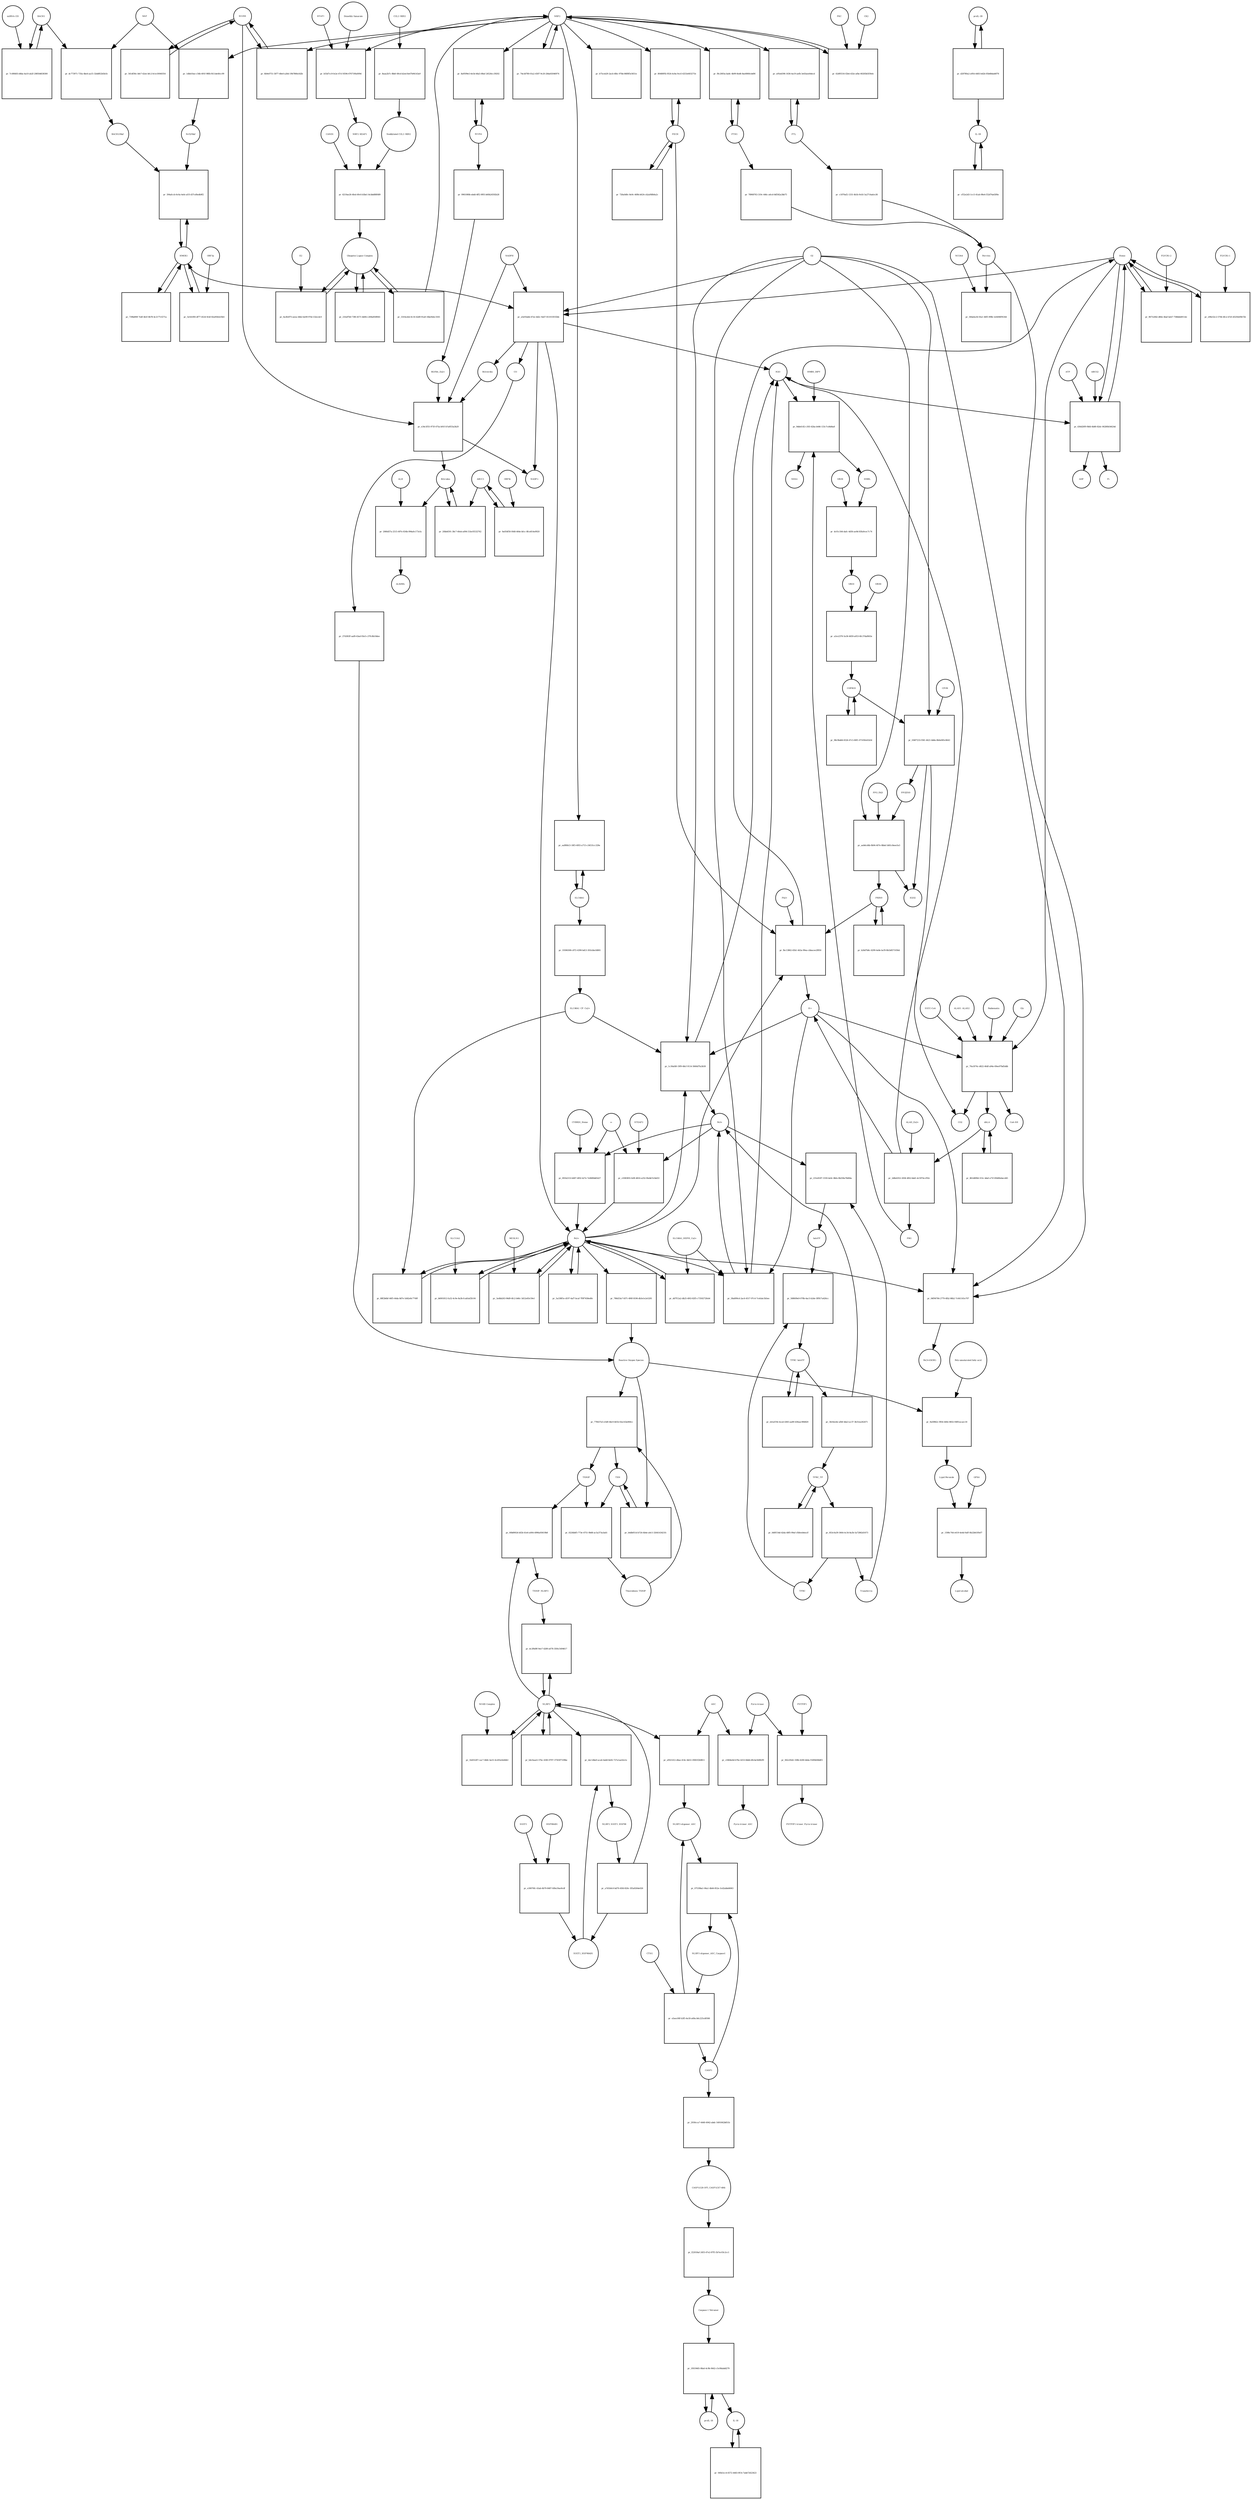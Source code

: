 strict digraph  {
Heme [annotation="urn_miriam_obo.chebi_CHEBI%3A30413", bipartite=0, cls="simple chemical", fontsize=4, label=Heme, shape=circle];
"pr_a5e93abb-47ee-4d2c-9a67-811015f1f2bb" [annotation="", bipartite=1, cls=process, fontsize=4, label="pr_a5e93abb-47ee-4d2c-9a67-811015f1f2bb", shape=square];
Biliverdin [annotation="urn_miriam_obo.chebi_CHEBI%3A17033", bipartite=0, cls="simple chemical", fontsize=4, label=Biliverdin, shape=circle];
HMOX1 [annotation="", bipartite=0, cls=macromolecule, fontsize=4, label=HMOX1, shape=circle];
O2 [annotation="urn_miriam_obo.chebi_CHEBI%3A15379", bipartite=0, cls="simple chemical", fontsize=4, label=O2, shape=circle];
NADPH [annotation="urn_miriam_obo.chebi_CHEBI%3A16474", bipartite=0, cls="simple chemical", fontsize=4, label=NADPH, shape=circle];
H2O [annotation="urn_miriam_obo.chebi_CHEBI%3A15377", bipartite=0, cls="simple chemical", fontsize=4, label=H2O, shape=circle];
"Fe2+" [annotation="urn_miriam_obo.chebi_CHEBI%3A29033", bipartite=0, cls="simple chemical", fontsize=4, label="Fe2+", shape=circle];
"NADP+" [annotation="urn_miriam_obo.chebi_CHEBI%3A18009", bipartite=0, cls="simple chemical", fontsize=4, label="NADP+", shape=circle];
CO [annotation="urn_miriam_obo.chebi_CHEBI%3A17245", bipartite=0, cls="simple chemical", fontsize=4, label=CO, shape=circle];
"pr_9671e842-d66e-4baf-beb7-758bbb4911dc" [annotation="", bipartite=1, cls=process, fontsize=4, label="pr_9671e842-d66e-4baf-beb7-758bbb4911dc", shape=square];
"FLVCR1-2" [annotation=urn_miriam_uniprot_Q9Y5Y0, bipartite=0, cls=macromolecule, fontsize=4, label="FLVCR1-2", shape=circle];
"pr_e34c5f55-973f-475a-b91f-b7a0f33a3b29" [annotation="", bipartite=1, cls=process, fontsize=4, label="pr_e34c5f55-973f-475a-b91f-b7a0f33a3b29", shape=square];
Bilirubin [annotation="urn_miriam_obo.chebi_CHEBI%3A16990", bipartite=0, cls="simple chemical", fontsize=4, label=Bilirubin, shape=circle];
BLVRB [annotation=urn_miriam_uniprot_P30043, bipartite=0, cls=macromolecule, fontsize=4, label=BLVRB, shape=circle];
"BLVRA_Zn2+" [annotation="urn_miriam_obo.chebi_CHEBI%3A29805|urn_miriam_uniprot_P53004", bipartite=0, cls=complex, fontsize=4, label="BLVRA_Zn2+", shape=circle];
"pr_20bb4591-38c7-40eb-a094-51bc05532762" [annotation="", bipartite=1, cls=process, fontsize=4, label="pr_20bb4591-38c7-40eb-a094-51bc05532762", shape=square];
ABCC1 [annotation="", bipartite=0, cls=macromolecule, fontsize=4, label=ABCC1, shape=circle];
"pr_2066d57a-2515-497e-834b-994a0c173cfa" [annotation="", bipartite=1, cls=process, fontsize=4, label="pr_2066d57a-2515-497e-834b-994a0c173cfa", shape=square];
ALB [annotation=urn_miriam_uniprot_P02768, bipartite=0, cls=macromolecule, fontsize=4, label=ALB, shape=circle];
"ALB/BIL" [annotation="urn_miriam_uniprot_P02768|urn_miriam_obo.chebi_CHEBI%3A16990", bipartite=0, cls=complex, fontsize=4, label="ALB/BIL", shape=circle];
NRF2 [annotation="", bipartite=0, cls=macromolecule, fontsize=4, label=NRF2, shape=circle];
"pr_1dbb10ae-c54b-491f-98fb-f411de40cc99" [annotation="", bipartite=1, cls=process, fontsize=4, label="pr_1dbb10ae-c54b-491f-98fb-f411de40cc99", shape=square];
MAF [annotation=urn_miriam_uniprot_O75444, bipartite=0, cls=macromolecule, fontsize=4, label=MAF, shape=circle];
"Nrf2/Maf" [annotation="", bipartite=0, cls=complex, fontsize=4, label="Nrf2/Maf", shape=circle];
"pr_dc773971-735a-4be4-aa15-32dd852b5b1b" [annotation="", bipartite=1, cls=process, fontsize=4, label="pr_dc773971-735a-4be4-aa15-32dd852b5b1b", shape=square];
BACH1 [annotation=urn_miriam_uniprot_O14867, bipartite=0, cls=macromolecule, fontsize=4, label=BACH1, shape=circle];
"BACH1/Maf" [annotation="", bipartite=0, cls=complex, fontsize=4, label="BACH1/Maf", shape=circle];
"pr_7c49fd03-d4ba-4a10-ab2f-20850d638300" [annotation="", bipartite=1, cls=process, fontsize=4, label="pr_7c49fd03-d4ba-4a10-ab2f-20850d638300", shape=square];
"miRNA-155" [annotation=urn_miriam_ncbigene_406947, bipartite=0, cls="nucleic acid feature", fontsize=4, label="miRNA-155", shape=circle];
"pr_394afccb-6c6a-4efe-af1f-d37cd9a4b9f2" [annotation="", bipartite=1, cls=process, fontsize=4, label="pr_394afccb-6c6a-4efe-af1f-d37cd9a4b9f2", shape=square];
PRIN9 [annotation="urn_miriam_obo.chebi_CHEBI%3A15430", bipartite=0, cls="simple chemical", fontsize=4, label=PRIN9, shape=circle];
"pr_fbc13862-45b1-443a-99ea-cbbacee2f850" [annotation="", bipartite=1, cls=process, fontsize=4, label="pr_fbc13862-45b1-443a-99ea-cbbacee2f850", shape=square];
FECH [annotation=urn_miriam_uniprot_P22830, bipartite=0, cls=macromolecule, fontsize=4, label=FECH, shape=circle];
"Pb2+" [annotation="urn_miriam_obo.chebi_CHEBI%3A27889", bipartite=0, cls="simple chemical", fontsize=4, label="Pb2+", shape=circle];
"H+" [annotation="urn_miriam_obo.chebi_CHEBI%3A15378", bipartite=0, cls="simple chemical", fontsize=4, label="H+", shape=circle];
"SUCC-CoA" [annotation="urn_miriam_obo.chebi_CHEBI%3A57292", bipartite=0, cls="simple chemical", fontsize=4, label="SUCC-CoA", shape=circle];
"pr_70a1874c-d622-46df-a94e-69ee97bd5ddb" [annotation="", bipartite=1, cls=process, fontsize=4, label="pr_70a1874c-d622-46df-a94e-69ee97bd5ddb", shape=square];
dALA [annotation="urn_miriam_obo.chebi_CHEBI%3A356416", bipartite=0, cls="simple chemical", fontsize=4, label=dALA, shape=circle];
ALAS1_ALAS2 [annotation="urn_miriam_uniprot_P13196|urn_miriam_uniprot_P22557", bipartite=0, cls=complex, fontsize=4, label=ALAS1_ALAS2, shape=circle];
Panhematin [annotation="urn_miriam_obo.chebi_CHEBI%3A50385", bipartite=0, cls="simple chemical", fontsize=4, label=Panhematin, shape=circle];
Gly [annotation="urn_miriam_obo.chebi_CHEBI%3A57305", bipartite=0, cls="simple chemical", fontsize=4, label=Gly, shape=circle];
"CoA-SH" [annotation="urn_miriam_obo.chebi_CHEBI%3A15346", bipartite=0, cls="simple chemical", fontsize=4, label="CoA-SH", shape=circle];
CO2 [annotation="urn_miriam_obo.chebi_CHEBI%3A16526", bipartite=0, cls="simple chemical", fontsize=4, label=CO2, shape=circle];
"pr_b55d7cc9-fe2e-47cf-8594-676719fa009d" [annotation="", bipartite=1, cls=process, fontsize=4, label="pr_b55d7cc9-fe2e-47cf-8594-676719fa009d", shape=square];
KEAP1 [annotation=urn_miriam_uniprot_Q14145, bipartite=0, cls=macromolecule, fontsize=4, label=KEAP1, shape=circle];
NRF2_KEAP1 [annotation="urn_miriam_uniprot_Q14145|urn_miriam_uniprot_Q16236", bipartite=0, cls=complex, fontsize=4, label=NRF2_KEAP1, shape=circle];
"Dimethly fumarate" [annotation="urn_miriam_obo.chebi_CHEBI%3A76004", bipartite=0, cls="simple chemical", fontsize=4, label="Dimethly fumarate", shape=circle];
"Ubiquitin Ligase Complex" [annotation="urn_miriam_uniprot_Q14145|urn_miriam_uniprot_Q15843|urn_miriam_uniprot_Q13618|urn_miriam_uniprot_P62877|urn_miriam_uniprot_Q16236|urn_miriam_uniprot_P0CG48|urn_miriam_pubmed_19940261|urn_miriam_interpro_IPR000608", bipartite=0, cls=complex, fontsize=4, label="Ubiquitin Ligase Complex", shape=circle];
"pr_21fa87b0-73f6-4571-bb94-c269a850f661" [annotation="", bipartite=1, cls=process, fontsize=4, label="pr_21fa87b0-73f6-4571-bb94-c269a850f661", shape=square];
"pr_2d8e6352-2836-4f62-bbd1-dc5974ccf92c" [annotation="", bipartite=1, cls=process, fontsize=4, label="pr_2d8e6352-2836-4f62-bbd1-dc5974ccf92c", shape=square];
PBG [annotation="urn_miriam_obo.chebi_CHEBI%3A58126", bipartite=0, cls="simple chemical", fontsize=4, label=PBG, shape=circle];
"ALAD_Zn2+" [annotation="urn_miriam_uniprot_P13716|urn_miriam_obo.chebi_CHEBI%3A29105", bipartite=0, cls=complex, fontsize=4, label="ALAD_Zn2+", shape=circle];
"pr_9ddefc82-c303-42ba-b446-133c7cd4d4a8" [annotation="", bipartite=1, cls=process, fontsize=4, label="pr_9ddefc82-c303-42ba-b446-133c7cd4d4a8", shape=square];
HMBL [annotation="urn_miriam_obo.chebi_CHEBI%3A57845", bipartite=0, cls="simple chemical", fontsize=4, label=HMBL, shape=circle];
HMBS_DIPY [annotation="urn_miriam_obo.chebi_CHEBI%3A36319|urn_miriam_uniprot_P08397", bipartite=0, cls=complex, fontsize=4, label=HMBS_DIPY, shape=circle];
"NH4+" [annotation="urn_miriam_obo.chebi_CHEBI%3A28938", bipartite=0, cls="simple chemical", fontsize=4, label="NH4+", shape=circle];
"pr_dc01c544-dafc-4d56-ae9d-83fa9cec7c74" [annotation="", bipartite=1, cls=process, fontsize=4, label="pr_dc01c544-dafc-4d56-ae9d-83fa9cec7c74", shape=square];
URO3 [annotation="urn_miriam_obo.chebi_CHEBI%3A15437", bipartite=0, cls="simple chemical", fontsize=4, label=URO3, shape=circle];
UROS [annotation=urn_miriam_uniprot_P10746, bipartite=0, cls=macromolecule, fontsize=4, label=UROS, shape=circle];
"pr_a3ce2376-5e36-4659-a053-6fc37daf663e" [annotation="", bipartite=1, cls=process, fontsize=4, label="pr_a3ce2376-5e36-4659-a053-6fc37daf663e", shape=square];
COPRO3 [annotation="urn_miriam_obo.chebi_CHEBI%3A15439", bipartite=0, cls="simple chemical", fontsize=4, label=COPRO3, shape=circle];
UROD [annotation=urn_miriam_uniprot_P06132, bipartite=0, cls=macromolecule, fontsize=4, label=UROD, shape=circle];
"pr_036f7233-f581-4621-bb8a-8b0e085c8643" [annotation="", bipartite=1, cls=process, fontsize=4, label="pr_036f7233-f581-4621-bb8a-8b0e085c8643", shape=square];
PPGEN9 [annotation="urn_miriam_obo.chebi_CHEBI%3A15435", bipartite=0, cls="simple chemical", fontsize=4, label=PPGEN9, shape=circle];
CPOX [annotation=urn_miriam_uniprot_P36551, bipartite=0, cls=macromolecule, fontsize=4, label=CPOX, shape=circle];
H2O2 [annotation="urn_miriam_obo.chebi_CHEBI%3A16240", bipartite=0, cls="simple chemical", fontsize=4, label=H2O2, shape=circle];
"pr_aeb6cd4b-0b94-407e-8bbd-5d61c8eee5e3" [annotation="", bipartite=1, cls=process, fontsize=4, label="pr_aeb6cd4b-0b94-407e-8bbd-5d61c8eee5e3", shape=square];
PPO_FAD [annotation="urn_miriam_obo.chebi_CHEBI%3A16238|urn_miriam_uniprot_P50336", bipartite=0, cls=complex, fontsize=4, label=PPO_FAD, shape=circle];
"pr_74e3d780-01a2-4587-9c20-28da92046974" [annotation="", bipartite=1, cls=process, fontsize=4, label="pr_74e3d780-01a2-4587-9c20-28da92046974", shape=square];
"pr_861d699d-315c-4daf-a71f-85b90ebecd45" [annotation="", bipartite=1, cls="uncertain process", fontsize=4, label="pr_861d699d-315c-4daf-a71f-85b90ebecd45", shape=square];
"pr_98c9bdd4-8326-47c5-80f1-07105fe61b54" [annotation="", bipartite=1, cls="uncertain process", fontsize=4, label="pr_98c9bdd4-8326-47c5-80f1-07105fe61b54", shape=square];
"pr_b26d7b8c-6299-4e8e-bcf9-8b1b8571056d" [annotation="", bipartite=1, cls="uncertain process", fontsize=4, label="pr_b26d7b8c-6299-4e8e-bcf9-8b1b8571056d", shape=square];
"Poly-unsaturated fatty acid" [annotation="urn_miriam_obo.chebi_CHEBI%3A26208", bipartite=0, cls="simple chemical", fontsize=4, label="Poly-unsaturated fatty acid", shape=circle];
"pr_9a5f862c-f854-440e-8832-f4f81acaec18" [annotation="", bipartite=1, cls=process, fontsize=4, label="pr_9a5f862c-f854-440e-8832-f4f81acaec18", shape=square];
"Lipid Peroxide" [annotation="urn_miriam_obo.chebi_CHEBI%3A61051", bipartite=0, cls="simple chemical", fontsize=4, label="Lipid Peroxide", shape=circle];
"Reactive Oxygen Species" [annotation="urn_miriam_obo.chebi_CHEBI%3A26523", bipartite=0, cls="simple chemical", fontsize=4, label="Reactive Oxygen Species", shape=circle];
"pr_04f94784-2779-4fb2-86b2-7c641161e707" [annotation="", bipartite=1, cls=process, fontsize=4, label="pr_04f94784-2779-4fb2-86b2-7c641161e707", shape=square];
"Fe(3+)O(OH)" [annotation="urn_miriam_obo.chebi_CHEBI%3A78619", bipartite=0, cls="simple chemical", fontsize=4, label="Fe(3+)O(OH)", shape=circle];
Ferritin [annotation=urn_miriam_uniprot_P02794, bipartite=0, cls=complex, fontsize=4, label=Ferritin, shape=circle];
"pr_88f2b6bf-46f5-44da-8d7e-5d42e8c7749f" [annotation="", bipartite=1, cls=process, fontsize=4, label="pr_88f2b6bf-46f5-44da-8d7e-5d42e8c7749f", shape=square];
"SLC40A1_CP_Cu2+" [annotation="urn_miriam_uniprot_P00450|urn_miriam_uniprot_Q9NP59|urn_miriam_obo.chebi_CHEBI%3A29036", bipartite=0, cls=complex, fontsize=4, label="SLC40A1_CP_Cu2+", shape=circle];
"pr_1c30afd0-19f9-48cf-9114-5666d7fa3b58" [annotation="", bipartite=1, cls=process, fontsize=4, label="pr_1c30afd0-19f9-48cf-9114-5666d7fa3b58", shape=square];
"Fe3+" [annotation="urn_miriam_obo.chebi_CHEBI%3A29034", bipartite=0, cls="simple chemical", fontsize=4, label="Fe3+", shape=circle];
SLC40A1 [annotation=urn_miriam_ncbigene_30061, bipartite=0, cls="nucleic acid feature", fontsize=4, label=SLC40A1, shape=circle];
"pr_eaf80b13-18f3-4955-a715-c34531cc329e" [annotation="", bipartite=1, cls=process, fontsize=4, label="pr_eaf80b13-18f3-4955-a715-c34531cc329e", shape=square];
FTH1 [annotation=urn_miriam_ncbigene_2495, bipartite=0, cls="nucleic acid feature", fontsize=4, label=FTH1, shape=circle];
"pr_f8c2693a-ba8c-4b99-8ed6-8ae8060cbd06" [annotation="", bipartite=1, cls=process, fontsize=4, label="pr_f8c2693a-ba8c-4b99-8ed6-8ae8060cbd06", shape=square];
FTL [annotation=urn_miriam_ncbigene_2512, bipartite=0, cls="nucleic acid feature", fontsize=4, label=FTL, shape=circle];
"pr_a95eb596-1636-4a19-aefb-3e63aee0decd" [annotation="", bipartite=1, cls=process, fontsize=4, label="pr_a95eb596-1636-4a19-aefb-3e63aee0decd", shape=square];
"pr_78968763-319c-446c-a6cd-0df362a3bb75" [annotation="", bipartite=1, cls=process, fontsize=4, label="pr_78968763-319c-446c-a6cd-0df362a3bb75", shape=square];
"pr_c1870af2-1331-4b1b-9cb5-5a2714adce36" [annotation="", bipartite=1, cls=process, fontsize=4, label="pr_c1870af2-1331-4b1b-9cb5-5a2714adce36", shape=square];
"pr_80480f92-f024-4c8a-9ce5-6253e603271b" [annotation="", bipartite=1, cls=process, fontsize=4, label="pr_80480f92-f024-4c8a-9ce5-6253e603271b", shape=square];
"pr_726a0d0c-8e9c-469b-b624-cb2af48b0a2c" [annotation="", bipartite=1, cls=process, fontsize=4, label="pr_726a0d0c-8e9c-469b-b624-cb2af48b0a2c", shape=square];
"pr_739bd90f-7edf-4b1f-8b78-4c2177cf271a" [annotation="", bipartite=1, cls=process, fontsize=4, label="pr_739bd90f-7edf-4b1f-8b78-4c2177cf271a", shape=square];
BLVRA [annotation=urn_miriam_ncbigene_644, bipartite=0, cls="nucleic acid feature", fontsize=4, label=BLVRA, shape=circle];
"pr_8a9599e5-6e5d-46a5-88af-24526cc39202" [annotation="", bipartite=1, cls=process, fontsize=4, label="pr_8a9599e5-6e5d-46a5-88af-24526cc39202", shape=square];
"pr_6b9e0751-5877-48e0-a26d-19b7866cfd2b" [annotation="", bipartite=1, cls=process, fontsize=4, label="pr_6b9e0751-5877-48e0-a26d-19b7866cfd2b", shape=square];
"pr_541df36c-bfe7-42ee-bfc2-fe1e10040354" [annotation="", bipartite=1, cls=process, fontsize=4, label="pr_541df36c-bfe7-42ee-bfc2-fe1e10040354", shape=square];
"pr_9961080b-ebdd-4ff2-9f05-b60b24592b28" [annotation="", bipartite=1, cls=process, fontsize=4, label="pr_9961080b-ebdd-4ff2-9f05-b60b24592b28", shape=square];
"pr_19306308-c872-4390-bd13-303cbbcfd801" [annotation="", bipartite=1, cls=process, fontsize=4, label="pr_19306308-c872-4390-bd13-303cbbcfd801", shape=square];
"pr_364a6a34-03a1-46f5-9f8b-1e6494f95344" [annotation="", bipartite=1, cls=process, fontsize=4, label="pr_364a6a34-03a1-46f5-9f8b-1e6494f95344", shape=square];
NCOA4 [annotation=urn_miriam_uniprot_Q13772, bipartite=0, cls=macromolecule, fontsize=4, label=NCOA4, shape=circle];
"pr_091b2153-b007-4f02-b27e-7e0689dd5427" [annotation="", bipartite=1, cls=process, fontsize=4, label="pr_091b2153-b007-4f02-b27e-7e0689dd5427", shape=square];
CYBRD1_Heme [annotation="urn_miriam_uniprot_Q53TN4|urn_miriam_obo.chebi_CHEBI%3A30413", bipartite=0, cls=complex, fontsize=4, label=CYBRD1_Heme, shape=circle];
"e-" [annotation="urn_miriam_obo.chebi_CHEBI%3A10545", bipartite=0, cls="simple chemical", fontsize=4, label="e-", shape=circle];
"pr_b6001812-fa32-4c9e-8a3b-fcab5af2fc04" [annotation="", bipartite=1, cls=process, fontsize=4, label="pr_b6001812-fa32-4c9e-8a3b-fcab5af2fc04", shape=square];
SLC11A2 [annotation=urn_miriam_uniprot_P49281, bipartite=0, cls=macromolecule, fontsize=4, label=SLC11A2, shape=circle];
"pr_1598c744-e619-4e4d-9aff-0b22b61f0ef7" [annotation="", bipartite=1, cls=process, fontsize=4, label="pr_1598c744-e619-4e4d-9aff-0b22b61f0ef7", shape=square];
"Lipid alcohol" [annotation="urn_miriam_obo.chebi_CHEBI%3A24026", bipartite=0, cls="simple chemical", fontsize=4, label="Lipid alcohol", shape=circle];
GPX4 [annotation=urn_miriam_uniprot_P36969, bipartite=0, cls=macromolecule, fontsize=4, label=GPX4, shape=circle];
"pr_5e541f85-df77-4524-9cbf-82a95feb35b5" [annotation="", bipartite=1, cls=process, fontsize=4, label="pr_5e541f85-df77-4524-9cbf-82a95feb35b5", shape=square];
ORF3a [annotation="urn_miriam_uniprot_P0DTC3|urn_miriam_taxonomy_2697049", bipartite=0, cls=macromolecule, fontsize=4, label=ORF3a, shape=circle];
"pr_786d33a7-fd71-490f-8196-db3e1e2e5281" [annotation="", bipartite=1, cls=process, fontsize=4, label="pr_786d33a7-fd71-490f-8196-db3e1e2e5281", shape=square];
"pr_9a054f50-f448-464e-bfcc-8fce814e9920" [annotation="", bipartite=1, cls=process, fontsize=4, label="pr_9a054f50-f448-464e-bfcc-8fce814e9920", shape=square];
ORF9c [annotation=urn_miriam_taxonomy_2697049, bipartite=0, cls=macromolecule, fontsize=4, label=ORF9c, shape=circle];
CUL3_RBX1 [annotation="urn_miriam_uniprot_Q13618|urn_miriam_uniprot_P62877", bipartite=0, cls=complex, fontsize=4, label=CUL3_RBX1, shape=circle];
"pr_8aaa2b7c-8bbf-49cd-b2ed-8e47b94143a9" [annotation="", bipartite=1, cls=process, fontsize=4, label="pr_8aaa2b7c-8bbf-49cd-b2ed-8e47b94143a9", shape=square];
"Neddylated CUL3_RBX1" [annotation="urn_miriam_uniprot_Q15843|urn_miriam_uniprot_Q13618|urn_miriam_uniprot_P62877", bipartite=0, cls=complex, fontsize=4, label="Neddylated CUL3_RBX1", shape=circle];
"pr_b75ceb29-2acb-4fbc-97bb-86f8f5e5651e" [annotation="", bipartite=1, cls=process, fontsize=4, label="pr_b75ceb29-2acb-4fbc-97bb-86f8f5e5651e", shape=square];
"pr_6219ae26-4fed-49c6-b5bd-14cbbd88f489" [annotation="", bipartite=1, cls=process, fontsize=4, label="pr_6219ae26-4fed-49c6-b5bd-14cbbd88f489", shape=square];
CAND1 [annotation=urn_miriam_uniprot_Q86VP6, bipartite=0, cls=macromolecule, fontsize=4, label=CAND1, shape=circle];
E2 [annotation=urn_miriam_interpro_IPR000608, bipartite=0, cls=macromolecule, fontsize=4, label=E2, shape=circle];
"pr_6a3fe875-aeea-44b2-be09-97dc132ecdc0" [annotation="", bipartite=1, cls=process, fontsize=4, label="pr_6a3fe875-aeea-44b2-be09-97dc132ecdc0", shape=square];
"pr_62d95516-f2b4-432e-afbe-60283b5f30eb" [annotation="", bipartite=1, cls=process, fontsize=4, label="pr_62d95516-f2b4-432e-afbe-60283b5f30eb", shape=square];
PKC [annotation="urn_miriam_pubmed_12198130|urn_miriam_interpro_IPR012233", bipartite=0, cls=macromolecule, fontsize=4, label=PKC, shape=circle];
CK2 [annotation="", bipartite=0, cls=macromolecule, fontsize=4, label=CK2, shape=circle];
"pr_e96e52c2-5764-4fce-b7ef-d5250ef0b72b" [annotation="", bipartite=1, cls=process, fontsize=4, label="pr_e96e52c2-5764-4fce-b7ef-d5250ef0b72b", shape=square];
"FLVCR1-1" [annotation=urn_miriam_uniprot_Q9Y5Y0, bipartite=0, cls=macromolecule, fontsize=4, label="FLVCR1-1", shape=circle];
"pr_636d20f9-9bfd-4b80-82dc-06280b54624d" [annotation="", bipartite=1, cls=process, fontsize=4, label="pr_636d20f9-9bfd-4b80-82dc-06280b54624d", shape=square];
ABCG2 [annotation=urn_miriam_uniprot_Q9UNQ0, bipartite=0, cls="macromolecule multimer", fontsize=4, label=ABCG2, shape=circle];
ATP [annotation="urn_miriam_obo.chebi_CHEBI%3A30616", bipartite=0, cls="simple chemical", fontsize=4, label=ATP, shape=circle];
Pi [annotation="urn_miriam_obo.chebi_CHEBI%3A18367", bipartite=0, cls="simple chemical", fontsize=4, label=Pi, shape=circle];
ADP [annotation="urn_miriam_obo.chebi_CHEBI%3A456216", bipartite=0, cls="simple chemical", fontsize=4, label=ADP, shape=circle];
"pr_dd7f12a2-db25-4f43-82f5-c7350272feb4" [annotation="", bipartite=1, cls=process, fontsize=4, label="pr_dd7f12a2-db25-4f43-82f5-c7350272feb4", shape=square];
"SLC40A1_HEPH_Cu2+" [annotation="urn_miriam_uniprot_Q9BQS7|urn_miriam_uniprot_Q9NP59|urn_miriam_obo.chebi_CHEBI%3A28694", bipartite=0, cls=complex, fontsize=4, label="SLC40A1_HEPH_Cu2+", shape=circle];
"pr_58a899cd-2ac6-4517-97c4-7cefabc5b5ee" [annotation="", bipartite=1, cls=process, fontsize=4, label="pr_58a899cd-2ac6-4517-97c4-7cefabc5b5ee", shape=square];
"pr_231e8187-1559-4e0c-8bfa-8b258a78d04a" [annotation="", bipartite=1, cls=process, fontsize=4, label="pr_231e8187-1559-4e0c-8bfa-8b258a78d04a", shape=square];
Transferrin [annotation=urn_miriam_uniprot_P02787, bipartite=0, cls=macromolecule, fontsize=4, label=Transferrin, shape=circle];
holoTF [annotation="urn_miriam_uniprot_P02787|urn_miriam_obo.chebi_CHEBI%3A29034", bipartite=0, cls=complex, fontsize=4, label=holoTF, shape=circle];
TFRC [annotation=urn_miriam_uniprot_P02786, bipartite=0, cls="macromolecule multimer", fontsize=4, label=TFRC, shape=circle];
"pr_568609e9-078b-4ac5-b2de-5ff817a426cc" [annotation="", bipartite=1, cls=process, fontsize=4, label="pr_568609e9-078b-4ac5-b2de-5ff817a426cc", shape=square];
TFRC_holoTF [annotation="urn_miriam_uniprot_P02787|urn_miriam_obo.chebi_CHEBI%3A29034|urn_miriam_uniprot_P02786", bipartite=0, cls=complex, fontsize=4, label=TFRC_holoTF, shape=circle];
"pr_eb1af19e-bca4-4365-aa89-430aac984820" [annotation="", bipartite=1, cls=process, fontsize=4, label="pr_eb1af19e-bca4-4365-aa89-430aac984820", shape=square];
"pr_3b16ee4e-afb0-4da3-ac37-3b31ea262471" [annotation="", bipartite=1, cls=process, fontsize=4, label="pr_3b16ee4e-afb0-4da3-ac37-3b31ea262471", shape=square];
TFRC_TF [annotation="urn_miriam_uniprot_P02787|urn_miriam_uniprot_P02786", bipartite=0, cls=complex, fontsize=4, label=TFRC_TF, shape=circle];
"pr_c0383855-fef8-4816-a252-f6ebb7e54d33" [annotation="", bipartite=1, cls=process, fontsize=4, label="pr_c0383855-fef8-4816-a252-f6ebb7e54d33", shape=square];
STEAP3 [annotation=urn_miriam_uniprot_Q658P3, bipartite=0, cls=macromolecule, fontsize=4, label=STEAP3, shape=circle];
"pr_3a4bb263-96d9-4fc2-b46c-3d12e83c59e1" [annotation="", bipartite=1, cls=process, fontsize=4, label="pr_3a4bb263-96d9-4fc2-b46c-3d12e83c59e1", shape=square];
MCOLN1 [annotation=urn_miriam_uniprot_Q9GZU1, bipartite=0, cls=macromolecule, fontsize=4, label=MCOLN1, shape=circle];
"pr_5a338f1e-d197-4af7-bcaf-7f9f7458ed0c" [annotation="", bipartite=1, cls=process, fontsize=4, label="pr_5a338f1e-d197-4af7-bcaf-7f9f7458ed0c", shape=square];
"pr_0d0f154d-42da-48f5-99af-cfbfeeb4ea1f" [annotation="", bipartite=1, cls=process, fontsize=4, label="pr_0d0f154d-42da-48f5-99af-cfbfeeb4ea1f", shape=square];
"pr_853c0a39-3664-4c34-8a3b-5a72862d1673" [annotation="", bipartite=1, cls=process, fontsize=4, label="pr_853c0a39-3664-4c34-8a3b-5a72862d1673", shape=square];
"pr_3310a3eb-0c16-42d9-91a8-16be9ebc3165" [annotation="", bipartite=1, cls=process, fontsize=4, label="pr_3310a3eb-0c16-42d9-91a8-16be9ebc3165", shape=square];
Thioredoxin_TXNIP [annotation="urn_miriam_uniprot_P10599|urn_miriam_uniprot_Q9H3M7", bipartite=0, cls=complex, fontsize=4, label=Thioredoxin_TXNIP, shape=circle];
"pr_778437a5-e5d0-4bc0-b61b-02a143a060cc" [annotation="", bipartite=1, cls=process, fontsize=4, label="pr_778437a5-e5d0-4bc0-b61b-02a143a060cc", shape=square];
TXNIP [annotation=urn_miriam_uniprot_Q9H3M7, bipartite=0, cls=macromolecule, fontsize=4, label=TXNIP, shape=circle];
TXN [annotation=urn_miriam_uniprot_P10599, bipartite=0, cls=macromolecule, fontsize=4, label=TXN, shape=circle];
NLRP3 [annotation=urn_miriam_uniprot_Q96P20, bipartite=0, cls=macromolecule, fontsize=4, label=NLRP3, shape=circle];
"pr_1b455287-cac7-4b8c-be31-6cd55e0e8db3" [annotation="", bipartite=1, cls=process, fontsize=4, label="pr_1b455287-cac7-4b8c-be31-6cd55e0e8db3", shape=square];
"Nf-KB Complex" [annotation="urn_miriam_uniprot_P19838|urn_miriam_uniprot_Q04206|urn_miriam_uniprot_Q00653", bipartite=0, cls=complex, fontsize=4, label="Nf-KB Complex", shape=circle];
"pr_b4c0aae5-57bc-4383-9797-37503f7109be" [annotation="", bipartite=1, cls=process, fontsize=4, label="pr_b4c0aae5-57bc-4383-9797-37503f7109be", shape=square];
"pr_b4db051d-b724-4b4e-a0c5-3264143421fc" [annotation="", bipartite=1, cls=process, fontsize=4, label="pr_b4db051d-b724-4b4e-a0c5-3264143421fc", shape=square];
"pr_0224bbf5-773e-4751-9b68-ac5a373a3ab5" [annotation="", bipartite=1, cls=process, fontsize=4, label="pr_0224bbf5-773e-4751-9b68-ac5a373a3ab5", shape=square];
HSP90AB1 [annotation=urn_miriam_uniprot_P08238, bipartite=0, cls=macromolecule, fontsize=4, label=HSP90AB1, shape=circle];
"pr_e30076fc-43ab-4b79-8487-fd9a19ae9cdf" [annotation="", bipartite=1, cls=process, fontsize=4, label="pr_e30076fc-43ab-4b79-8487-fd9a19ae9cdf", shape=square];
SUGT1 [annotation=urn_miriam_uniprot_Q9Y2Z0, bipartite=0, cls=macromolecule, fontsize=4, label=SUGT1, shape=circle];
SUGT1_HSP90AB1 [annotation="urn_miriam_uniprot_P08238|urn_miriam_uniprot_Q9Y2Z0", bipartite=0, cls=complex, fontsize=4, label=SUGT1_HSP90AB1, shape=circle];
"pr_dec1dbe0-aca6-4ab8-8e82-727a1ae42e1e" [annotation="", bipartite=1, cls=process, fontsize=4, label="pr_dec1dbe0-aca6-4ab8-8e82-727a1ae42e1e", shape=square];
NLRP3_SUGT1_HSP90 [annotation="urn_miriam_uniprot_P08238|urn_miriam_uniprot_Q96P20|urn_miriam_uniprot_Q9Y2Z0", bipartite=0, cls=complex, fontsize=4, label=NLRP3_SUGT1_HSP90, shape=circle];
"pr_00b89024-bf2b-41e6-a004-4996a93619b8" [annotation="", bipartite=1, cls=process, fontsize=4, label="pr_00b89024-bf2b-41e6-a004-4996a93619b8", shape=square];
TXNIP_NLRP3 [annotation="urn_miriam_uniprot_Q9H3M7|urn_miriam_uniprot_Q96P20", bipartite=0, cls=complex, fontsize=4, label=TXNIP_NLRP3, shape=circle];
"pr_ef021412-d4ae-414c-bb53-1f681f2b9811" [annotation="", bipartite=1, cls=process, fontsize=4, label="pr_ef021412-d4ae-414c-bb53-1f681f2b9811", shape=square];
ASC [annotation=urn_miriam_uniprot_Q9ULZ3, bipartite=0, cls=macromolecule, fontsize=4, label=ASC, shape=circle];
"NLRP3 oligomer_ASC" [annotation="urn_miriam_uniprot_Q9ULZ3|urn_miriam_obo.chebi_CHEBI%3A36080", bipartite=0, cls=complex, fontsize=4, label="NLRP3 oligomer_ASC", shape=circle];
"pr_07539ba1-06a1-4b44-852e-3cd2abbd4063" [annotation="", bipartite=1, cls=process, fontsize=4, label="pr_07539ba1-06a1-4b44-852e-3cd2abbd4063", shape=square];
CASP1 [annotation=urn_miriam_uniprot_P29466, bipartite=0, cls=macromolecule, fontsize=4, label=CASP1, shape=circle];
"NLRP3 oligomer_ASC_Caspase1" [annotation="urn_miriam_uniprot_P29466|urn_miriam_uniprot_Q9ULZ3", bipartite=0, cls=complex, fontsize=4, label="NLRP3 oligomer_ASC_Caspase1", shape=circle];
"pr_c0464e6d-b76e-4253-8ddd-d9cbe5b982f9" [annotation="", bipartite=1, cls=process, fontsize=4, label="pr_c0464e6d-b76e-4253-8ddd-d9cbe5b982f9", shape=square];
"Pyrin trimer" [annotation=urn_miriam_uniprot_O15553, bipartite=0, cls=complex, fontsize=4, label="Pyrin trimer", shape=circle];
"Pyrin trimer_ASC" [annotation="urn_miriam_uniprot_O15553|urn_miriam_uniprot_Q9ULZ3", bipartite=0, cls=complex, fontsize=4, label="Pyrin trimer_ASC", shape=circle];
"pr_062c85d2-338b-4200-b4da-f16f6b94b8f3" [annotation="", bipartite=1, cls=process, fontsize=4, label="pr_062c85d2-338b-4200-b4da-f16f6b94b8f3", shape=square];
PSTPIP1 [annotation=urn_miriam_uniprot_O43586, bipartite=0, cls="macromolecule multimer", fontsize=4, label=PSTPIP1, shape=circle];
"PSTPIP1 trimer_Pyrin trimer" [annotation="urn_miriam_uniprot_O15553|urn_miriam_uniprot_O43586", bipartite=0, cls=complex, fontsize=4, label="PSTPIP1 trimer_Pyrin trimer", shape=circle];
"pr_e5eec00f-b3f5-4e18-a49a-b6c225cd0566" [annotation="", bipartite=1, cls=process, fontsize=4, label="pr_e5eec00f-b3f5-4e18-a49a-b6c225cd0566", shape=square];
CTSG [annotation=urn_miriam_uniprot_P08311, bipartite=0, cls=macromolecule, fontsize=4, label=CTSG, shape=circle];
"pr_2930cca7-4440-4942-abdc-5491062b851b" [annotation="", bipartite=1, cls=process, fontsize=4, label="pr_2930cca7-4440-4942-abdc-5491062b851b", shape=square];
"CASP1(120-197)_CASP1(317-404)" [annotation=urn_miriam_uniprot_P29466, bipartite=0, cls=complex, fontsize=4, label="CASP1(120-197)_CASP1(317-404)", shape=circle];
"pr_f22018af-2455-47e2-87f5-5b7ec03c2cc1" [annotation="", bipartite=1, cls=process, fontsize=4, label="pr_f22018af-2455-47e2-87f5-5b7ec03c2cc1", shape=square];
"Caspase-1 Tetramer" [annotation=urn_miriam_uniprot_P29466, bipartite=0, cls="complex multimer", fontsize=4, label="Caspase-1 Tetramer", shape=circle];
"proIL-1B" [annotation=urn_miriam_uniprot_P01584, bipartite=0, cls=macromolecule, fontsize=4, label="proIL-1B", shape=circle];
"pr_d28780a2-a954-4483-b42b-05b68dab0f76" [annotation="", bipartite=1, cls=process, fontsize=4, label="pr_d28780a2-a954-4483-b42b-05b68dab0f76", shape=square];
"IL-1B" [annotation=urn_miriam_uniprot_P01584, bipartite=0, cls=macromolecule, fontsize=4, label="IL-1B", shape=circle];
"pr_cf52e2d3-1cc5-41ab-98e4-f32d74a63f6e" [annotation="", bipartite=1, cls="omitted process", fontsize=4, label="pr_cf52e2d3-1cc5-41ab-98e4-f32d74a63f6e", shape=square];
"pr_dc2f6d9f-9ee7-4289-a678-35f4c5494617" [annotation="", bipartite=1, cls=process, fontsize=4, label="pr_dc2f6d9f-9ee7-4289-a678-35f4c5494617", shape=square];
"proIL-18" [annotation=urn_miriam_uniprot_Q14116, bipartite=0, cls=macromolecule, fontsize=4, label="proIL-18", shape=circle];
"pr_1f619465-08a6-4c9b-9442-c5c08abdd279" [annotation="", bipartite=1, cls=process, fontsize=4, label="pr_1f619465-08a6-4c9b-9442-c5c08abdd279", shape=square];
"IL-18" [annotation=urn_miriam_uniprot_Q14116, bipartite=0, cls=macromolecule, fontsize=4, label="IL-18", shape=circle];
"pr_049e5cc4-6572-4483-9f14-7abb72623623" [annotation="", bipartite=1, cls="omitted process", fontsize=4, label="pr_049e5cc4-6572-4483-9f14-7abb72623623", shape=square];
"pr_274381ff-aaf8-43ad-93e5-c37fc8b10dee" [annotation="", bipartite=1, cls=process, fontsize=4, label="pr_274381ff-aaf8-43ad-93e5-c37fc8b10dee", shape=square];
"pr_a7d1b0c0-bd70-45fd-820c-5f5a9264e026" [annotation="", bipartite=1, cls=process, fontsize=4, label="pr_a7d1b0c0-bd70-45fd-820c-5f5a9264e026", shape=square];
Heme -> "pr_a5e93abb-47ee-4d2c-9a67-811015f1f2bb"  [annotation="", interaction_type=consumption];
Heme -> "pr_9671e842-d66e-4baf-beb7-758bbb4911dc"  [annotation="", interaction_type=consumption];
Heme -> "pr_70a1874c-d622-46df-a94e-69ee97bd5ddb"  [annotation=urn_miriam_pubmed_25446301, interaction_type=inhibition];
Heme -> "pr_e96e52c2-5764-4fce-b7ef-d5250ef0b72b"  [annotation="", interaction_type=consumption];
Heme -> "pr_636d20f9-9bfd-4b80-82dc-06280b54624d"  [annotation="", interaction_type=consumption];
"pr_a5e93abb-47ee-4d2c-9a67-811015f1f2bb" -> Biliverdin  [annotation="", interaction_type=production];
"pr_a5e93abb-47ee-4d2c-9a67-811015f1f2bb" -> H2O  [annotation="", interaction_type=production];
"pr_a5e93abb-47ee-4d2c-9a67-811015f1f2bb" -> "Fe2+"  [annotation="", interaction_type=production];
"pr_a5e93abb-47ee-4d2c-9a67-811015f1f2bb" -> "NADP+"  [annotation="", interaction_type=production];
"pr_a5e93abb-47ee-4d2c-9a67-811015f1f2bb" -> CO  [annotation="", interaction_type=production];
Biliverdin -> "pr_e34c5f55-973f-475a-b91f-b7a0f33a3b29"  [annotation="", interaction_type=consumption];
HMOX1 -> "pr_a5e93abb-47ee-4d2c-9a67-811015f1f2bb"  [annotation="", interaction_type=catalysis];
HMOX1 -> "pr_394afccb-6c6a-4efe-af1f-d37cd9a4b9f2"  [annotation="", interaction_type=consumption];
HMOX1 -> "pr_739bd90f-7edf-4b1f-8b78-4c2177cf271a"  [annotation="", interaction_type=consumption];
HMOX1 -> "pr_5e541f85-df77-4524-9cbf-82a95feb35b5"  [annotation="", interaction_type=consumption];
O2 -> "pr_a5e93abb-47ee-4d2c-9a67-811015f1f2bb"  [annotation="", interaction_type=consumption];
O2 -> "pr_036f7233-f581-4621-bb8a-8b0e085c8643"  [annotation="", interaction_type=consumption];
O2 -> "pr_aeb6cd4b-0b94-407e-8bbd-5d61c8eee5e3"  [annotation="", interaction_type=consumption];
O2 -> "pr_04f94784-2779-4fb2-86b2-7c641161e707"  [annotation="", interaction_type=consumption];
O2 -> "pr_1c30afd0-19f9-48cf-9114-5666d7fa3b58"  [annotation="", interaction_type=consumption];
O2 -> "pr_58a899cd-2ac6-4517-97c4-7cefabc5b5ee"  [annotation="", interaction_type=consumption];
NADPH -> "pr_a5e93abb-47ee-4d2c-9a67-811015f1f2bb"  [annotation="", interaction_type=consumption];
NADPH -> "pr_e34c5f55-973f-475a-b91f-b7a0f33a3b29"  [annotation="", interaction_type=consumption];
H2O -> "pr_9ddefc82-c303-42ba-b446-133c7cd4d4a8"  [annotation="", interaction_type=consumption];
H2O -> "pr_636d20f9-9bfd-4b80-82dc-06280b54624d"  [annotation="", interaction_type=consumption];
"Fe2+" -> "pr_fbc13862-45b1-443a-99ea-cbbacee2f850"  [annotation="", interaction_type=consumption];
"Fe2+" -> "pr_04f94784-2779-4fb2-86b2-7c641161e707"  [annotation="", interaction_type=consumption];
"Fe2+" -> "pr_88f2b6bf-46f5-44da-8d7e-5d42e8c7749f"  [annotation="", interaction_type=consumption];
"Fe2+" -> "pr_1c30afd0-19f9-48cf-9114-5666d7fa3b58"  [annotation="", interaction_type=consumption];
"Fe2+" -> "pr_b6001812-fa32-4c9e-8a3b-fcab5af2fc04"  [annotation="", interaction_type=consumption];
"Fe2+" -> "pr_786d33a7-fd71-490f-8196-db3e1e2e5281"  [annotation="urn_miriam_pubmed_26794443|urn_miriam_pubmed_30692038", interaction_type=catalysis];
"Fe2+" -> "pr_dd7f12a2-db25-4f43-82f5-c7350272feb4"  [annotation="", interaction_type=consumption];
"Fe2+" -> "pr_58a899cd-2ac6-4517-97c4-7cefabc5b5ee"  [annotation="", interaction_type=consumption];
"Fe2+" -> "pr_3a4bb263-96d9-4fc2-b46c-3d12e83c59e1"  [annotation="", interaction_type=consumption];
"Fe2+" -> "pr_5a338f1e-d197-4af7-bcaf-7f9f7458ed0c"  [annotation="", interaction_type=consumption];
CO -> "pr_274381ff-aaf8-43ad-93e5-c37fc8b10dee"  [annotation="urn_miriam_pubmed_28356568|urn_miriam_pubmed_25770182", interaction_type=inhibition];
"pr_9671e842-d66e-4baf-beb7-758bbb4911dc" -> Heme  [annotation="", interaction_type=production];
"FLVCR1-2" -> "pr_9671e842-d66e-4baf-beb7-758bbb4911dc"  [annotation="", interaction_type=catalysis];
"pr_e34c5f55-973f-475a-b91f-b7a0f33a3b29" -> Bilirubin  [annotation="", interaction_type=production];
"pr_e34c5f55-973f-475a-b91f-b7a0f33a3b29" -> "NADP+"  [annotation="", interaction_type=production];
Bilirubin -> "pr_20bb4591-38c7-40eb-a094-51bc05532762"  [annotation="", interaction_type=consumption];
Bilirubin -> "pr_2066d57a-2515-497e-834b-994a0c173cfa"  [annotation="", interaction_type=consumption];
BLVRB -> "pr_e34c5f55-973f-475a-b91f-b7a0f33a3b29"  [annotation="", interaction_type=catalysis];
BLVRB -> "pr_6b9e0751-5877-48e0-a26d-19b7866cfd2b"  [annotation="", interaction_type=consumption];
BLVRB -> "pr_541df36c-bfe7-42ee-bfc2-fe1e10040354"  [annotation="", interaction_type=consumption];
"BLVRA_Zn2+" -> "pr_e34c5f55-973f-475a-b91f-b7a0f33a3b29"  [annotation="", interaction_type=catalysis];
"pr_20bb4591-38c7-40eb-a094-51bc05532762" -> Bilirubin  [annotation="", interaction_type=production];
ABCC1 -> "pr_20bb4591-38c7-40eb-a094-51bc05532762"  [annotation="", interaction_type=catalysis];
ABCC1 -> "pr_9a054f50-f448-464e-bfcc-8fce814e9920"  [annotation="", interaction_type=consumption];
"pr_2066d57a-2515-497e-834b-994a0c173cfa" -> "ALB/BIL"  [annotation="", interaction_type=production];
ALB -> "pr_2066d57a-2515-497e-834b-994a0c173cfa"  [annotation="", interaction_type=consumption];
NRF2 -> "pr_1dbb10ae-c54b-491f-98fb-f411de40cc99"  [annotation="", interaction_type=consumption];
NRF2 -> "pr_b55d7cc9-fe2e-47cf-8594-676719fa009d"  [annotation="", interaction_type=consumption];
NRF2 -> "pr_74e3d780-01a2-4587-9c20-28da92046974"  [annotation="", interaction_type=consumption];
NRF2 -> "pr_eaf80b13-18f3-4955-a715-c34531cc329e"  [annotation=urn_miriam_pubmed_30692038, interaction_type=catalysis];
NRF2 -> "pr_f8c2693a-ba8c-4b99-8ed6-8ae8060cbd06"  [annotation=urn_miriam_pubmed_30692038, interaction_type=catalysis];
NRF2 -> "pr_a95eb596-1636-4a19-aefb-3e63aee0decd"  [annotation=urn_miriam_pubmed_30692038, interaction_type=catalysis];
NRF2 -> "pr_80480f92-f024-4c8a-9ce5-6253e603271b"  [annotation="urn_miriam_pubmed_30692038|urn_miriam_pubmed_23766848", interaction_type=catalysis];
NRF2 -> "pr_8a9599e5-6e5d-46a5-88af-24526cc39202"  [annotation=urn_miriam_pubmed_30692038, interaction_type=catalysis];
NRF2 -> "pr_6b9e0751-5877-48e0-a26d-19b7866cfd2b"  [annotation=urn_miriam_pubmed_30692038, interaction_type=catalysis];
NRF2 -> "pr_b75ceb29-2acb-4fbc-97bb-86f8f5e5651e"  [annotation="", interaction_type=consumption];
NRF2 -> "pr_62d95516-f2b4-432e-afbe-60283b5f30eb"  [annotation="", interaction_type=consumption];
"pr_1dbb10ae-c54b-491f-98fb-f411de40cc99" -> "Nrf2/Maf"  [annotation="", interaction_type=production];
MAF -> "pr_1dbb10ae-c54b-491f-98fb-f411de40cc99"  [annotation="", interaction_type=consumption];
MAF -> "pr_dc773971-735a-4be4-aa15-32dd852b5b1b"  [annotation="", interaction_type=consumption];
"Nrf2/Maf" -> "pr_394afccb-6c6a-4efe-af1f-d37cd9a4b9f2"  [annotation="urn_miriam_pubmed_10473555|urn_miriam_pubmed_31827672|urn_miriam_pubmed_30692038|urn_miriam_pubmed_29717933", interaction_type=catalysis];
"pr_dc773971-735a-4be4-aa15-32dd852b5b1b" -> "BACH1/Maf"  [annotation="", interaction_type=production];
BACH1 -> "pr_dc773971-735a-4be4-aa15-32dd852b5b1b"  [annotation="", interaction_type=consumption];
BACH1 -> "pr_7c49fd03-d4ba-4a10-ab2f-20850d638300"  [annotation="", interaction_type=consumption];
"BACH1/Maf" -> "pr_394afccb-6c6a-4efe-af1f-d37cd9a4b9f2"  [annotation="urn_miriam_pubmed_10473555|urn_miriam_pubmed_31827672|urn_miriam_pubmed_30692038|urn_miriam_pubmed_29717933", interaction_type=inhibition];
"pr_7c49fd03-d4ba-4a10-ab2f-20850d638300" -> BACH1  [annotation="", interaction_type=production];
"miRNA-155" -> "pr_7c49fd03-d4ba-4a10-ab2f-20850d638300"  [annotation="urn_miriam_pubmed_28082120|urn_miriam_pubmed_21982894", interaction_type=inhibition];
"pr_394afccb-6c6a-4efe-af1f-d37cd9a4b9f2" -> HMOX1  [annotation="", interaction_type=production];
PRIN9 -> "pr_fbc13862-45b1-443a-99ea-cbbacee2f850"  [annotation="", interaction_type=consumption];
PRIN9 -> "pr_b26d7b8c-6299-4e8e-bcf9-8b1b8571056d"  [annotation="", interaction_type=consumption];
"pr_fbc13862-45b1-443a-99ea-cbbacee2f850" -> Heme  [annotation="", interaction_type=production];
"pr_fbc13862-45b1-443a-99ea-cbbacee2f850" -> "H+"  [annotation="", interaction_type=production];
FECH -> "pr_fbc13862-45b1-443a-99ea-cbbacee2f850"  [annotation="", interaction_type=catalysis];
FECH -> "pr_80480f92-f024-4c8a-9ce5-6253e603271b"  [annotation="", interaction_type=consumption];
FECH -> "pr_726a0d0c-8e9c-469b-b624-cb2af48b0a2c"  [annotation="", interaction_type=consumption];
"Pb2+" -> "pr_fbc13862-45b1-443a-99ea-cbbacee2f850"  [annotation="", interaction_type=inhibition];
"H+" -> "pr_70a1874c-d622-46df-a94e-69ee97bd5ddb"  [annotation="", interaction_type=consumption];
"H+" -> "pr_04f94784-2779-4fb2-86b2-7c641161e707"  [annotation="", interaction_type=consumption];
"H+" -> "pr_1c30afd0-19f9-48cf-9114-5666d7fa3b58"  [annotation="", interaction_type=consumption];
"H+" -> "pr_58a899cd-2ac6-4517-97c4-7cefabc5b5ee"  [annotation="", interaction_type=consumption];
"SUCC-CoA" -> "pr_70a1874c-d622-46df-a94e-69ee97bd5ddb"  [annotation="", interaction_type=consumption];
"pr_70a1874c-d622-46df-a94e-69ee97bd5ddb" -> dALA  [annotation="", interaction_type=production];
"pr_70a1874c-d622-46df-a94e-69ee97bd5ddb" -> "CoA-SH"  [annotation="", interaction_type=production];
"pr_70a1874c-d622-46df-a94e-69ee97bd5ddb" -> CO2  [annotation="", interaction_type=production];
dALA -> "pr_2d8e6352-2836-4f62-bbd1-dc5974ccf92c"  [annotation="", interaction_type=consumption];
dALA -> "pr_861d699d-315c-4daf-a71f-85b90ebecd45"  [annotation="", interaction_type=consumption];
ALAS1_ALAS2 -> "pr_70a1874c-d622-46df-a94e-69ee97bd5ddb"  [annotation=urn_miriam_pubmed_25446301, interaction_type=catalysis];
Panhematin -> "pr_70a1874c-d622-46df-a94e-69ee97bd5ddb"  [annotation=urn_miriam_pubmed_25446301, interaction_type=inhibition];
Gly -> "pr_70a1874c-d622-46df-a94e-69ee97bd5ddb"  [annotation="", interaction_type=consumption];
"pr_b55d7cc9-fe2e-47cf-8594-676719fa009d" -> NRF2_KEAP1  [annotation="", interaction_type=production];
KEAP1 -> "pr_b55d7cc9-fe2e-47cf-8594-676719fa009d"  [annotation="", interaction_type=consumption];
NRF2_KEAP1 -> "pr_6219ae26-4fed-49c6-b5bd-14cbbd88f489"  [annotation="", interaction_type=consumption];
"Dimethly fumarate" -> "pr_b55d7cc9-fe2e-47cf-8594-676719fa009d"  [annotation="urn_miriam_pubmed_15282312|urn_miriam_pubmed_20486766|urn_miriam_pubmed_31692987|urn_miriam_pubmed_15572695|urn_miriam_pubmed_32132672", interaction_type=inhibition];
"Ubiquitin Ligase Complex" -> "pr_21fa87b0-73f6-4571-bb94-c269a850f661"  [annotation="", interaction_type=consumption];
"Ubiquitin Ligase Complex" -> "pr_6a3fe875-aeea-44b2-be09-97dc132ecdc0"  [annotation="", interaction_type=consumption];
"Ubiquitin Ligase Complex" -> "pr_3310a3eb-0c16-42d9-91a8-16be9ebc3165"  [annotation="", interaction_type=consumption];
"pr_21fa87b0-73f6-4571-bb94-c269a850f661" -> "Ubiquitin Ligase Complex"  [annotation="", interaction_type=production];
"pr_2d8e6352-2836-4f62-bbd1-dc5974ccf92c" -> PBG  [annotation="", interaction_type=production];
"pr_2d8e6352-2836-4f62-bbd1-dc5974ccf92c" -> "H+"  [annotation="", interaction_type=production];
"pr_2d8e6352-2836-4f62-bbd1-dc5974ccf92c" -> H2O  [annotation="", interaction_type=production];
PBG -> "pr_9ddefc82-c303-42ba-b446-133c7cd4d4a8"  [annotation="", interaction_type=consumption];
"ALAD_Zn2+" -> "pr_2d8e6352-2836-4f62-bbd1-dc5974ccf92c"  [annotation="", interaction_type=catalysis];
"pr_9ddefc82-c303-42ba-b446-133c7cd4d4a8" -> HMBL  [annotation="", interaction_type=production];
"pr_9ddefc82-c303-42ba-b446-133c7cd4d4a8" -> "NH4+"  [annotation="", interaction_type=production];
HMBL -> "pr_dc01c544-dafc-4d56-ae9d-83fa9cec7c74"  [annotation="", interaction_type=consumption];
HMBS_DIPY -> "pr_9ddefc82-c303-42ba-b446-133c7cd4d4a8"  [annotation="", interaction_type=catalysis];
"pr_dc01c544-dafc-4d56-ae9d-83fa9cec7c74" -> URO3  [annotation="", interaction_type=production];
URO3 -> "pr_a3ce2376-5e36-4659-a053-6fc37daf663e"  [annotation="", interaction_type=consumption];
UROS -> "pr_dc01c544-dafc-4d56-ae9d-83fa9cec7c74"  [annotation="", interaction_type=catalysis];
"pr_a3ce2376-5e36-4659-a053-6fc37daf663e" -> COPRO3  [annotation="", interaction_type=production];
COPRO3 -> "pr_036f7233-f581-4621-bb8a-8b0e085c8643"  [annotation="", interaction_type=consumption];
COPRO3 -> "pr_98c9bdd4-8326-47c5-80f1-07105fe61b54"  [annotation="", interaction_type=consumption];
UROD -> "pr_a3ce2376-5e36-4659-a053-6fc37daf663e"  [annotation="", interaction_type=catalysis];
"pr_036f7233-f581-4621-bb8a-8b0e085c8643" -> PPGEN9  [annotation="", interaction_type=production];
"pr_036f7233-f581-4621-bb8a-8b0e085c8643" -> CO2  [annotation="", interaction_type=production];
"pr_036f7233-f581-4621-bb8a-8b0e085c8643" -> H2O2  [annotation="", interaction_type=production];
PPGEN9 -> "pr_aeb6cd4b-0b94-407e-8bbd-5d61c8eee5e3"  [annotation="", interaction_type=consumption];
CPOX -> "pr_036f7233-f581-4621-bb8a-8b0e085c8643"  [annotation="", interaction_type=catalysis];
"pr_aeb6cd4b-0b94-407e-8bbd-5d61c8eee5e3" -> PRIN9  [annotation="", interaction_type=production];
"pr_aeb6cd4b-0b94-407e-8bbd-5d61c8eee5e3" -> H2O2  [annotation="", interaction_type=production];
PPO_FAD -> "pr_aeb6cd4b-0b94-407e-8bbd-5d61c8eee5e3"  [annotation="", interaction_type=catalysis];
"pr_74e3d780-01a2-4587-9c20-28da92046974" -> NRF2  [annotation="", interaction_type=production];
"pr_861d699d-315c-4daf-a71f-85b90ebecd45" -> dALA  [annotation="", interaction_type=production];
"pr_98c9bdd4-8326-47c5-80f1-07105fe61b54" -> COPRO3  [annotation="", interaction_type=production];
"pr_b26d7b8c-6299-4e8e-bcf9-8b1b8571056d" -> PRIN9  [annotation="", interaction_type=production];
"Poly-unsaturated fatty acid" -> "pr_9a5f862c-f854-440e-8832-f4f81acaec18"  [annotation="", interaction_type=consumption];
"pr_9a5f862c-f854-440e-8832-f4f81acaec18" -> "Lipid Peroxide"  [annotation="", interaction_type=production];
"Lipid Peroxide" -> "pr_1598c744-e619-4e4d-9aff-0b22b61f0ef7"  [annotation="", interaction_type=consumption];
"Reactive Oxygen Species" -> "pr_9a5f862c-f854-440e-8832-f4f81acaec18"  [annotation="urn_miriam_pubmed_26794443|urn_miriam_pubmed_30692038", interaction_type=catalysis];
"Reactive Oxygen Species" -> "pr_778437a5-e5d0-4bc0-b61b-02a143a060cc"  [annotation="", interaction_type="necessary stimulation"];
"Reactive Oxygen Species" -> "pr_b4db051d-b724-4b4e-a0c5-3264143421fc"  [annotation="", interaction_type="necessary stimulation"];
"pr_04f94784-2779-4fb2-86b2-7c641161e707" -> "Fe(3+)O(OH)"  [annotation="", interaction_type=production];
Ferritin -> "pr_04f94784-2779-4fb2-86b2-7c641161e707"  [annotation="", interaction_type=catalysis];
Ferritin -> "pr_364a6a34-03a1-46f5-9f8b-1e6494f95344"  [annotation="", interaction_type=consumption];
"pr_88f2b6bf-46f5-44da-8d7e-5d42e8c7749f" -> "Fe2+"  [annotation="", interaction_type=production];
"SLC40A1_CP_Cu2+" -> "pr_88f2b6bf-46f5-44da-8d7e-5d42e8c7749f"  [annotation="", interaction_type=catalysis];
"SLC40A1_CP_Cu2+" -> "pr_1c30afd0-19f9-48cf-9114-5666d7fa3b58"  [annotation="", interaction_type=catalysis];
"pr_1c30afd0-19f9-48cf-9114-5666d7fa3b58" -> "Fe3+"  [annotation="", interaction_type=production];
"pr_1c30afd0-19f9-48cf-9114-5666d7fa3b58" -> H2O  [annotation="", interaction_type=production];
"Fe3+" -> "pr_091b2153-b007-4f02-b27e-7e0689dd5427"  [annotation="", interaction_type=consumption];
"Fe3+" -> "pr_231e8187-1559-4e0c-8bfa-8b258a78d04a"  [annotation="", interaction_type=consumption];
"Fe3+" -> "pr_c0383855-fef8-4816-a252-f6ebb7e54d33"  [annotation="", interaction_type=consumption];
SLC40A1 -> "pr_eaf80b13-18f3-4955-a715-c34531cc329e"  [annotation="", interaction_type=consumption];
SLC40A1 -> "pr_19306308-c872-4390-bd13-303cbbcfd801"  [annotation="", interaction_type=consumption];
"pr_eaf80b13-18f3-4955-a715-c34531cc329e" -> SLC40A1  [annotation="", interaction_type=production];
FTH1 -> "pr_f8c2693a-ba8c-4b99-8ed6-8ae8060cbd06"  [annotation="", interaction_type=consumption];
FTH1 -> "pr_78968763-319c-446c-a6cd-0df362a3bb75"  [annotation="", interaction_type=consumption];
"pr_f8c2693a-ba8c-4b99-8ed6-8ae8060cbd06" -> FTH1  [annotation="", interaction_type=production];
FTL -> "pr_a95eb596-1636-4a19-aefb-3e63aee0decd"  [annotation="", interaction_type=consumption];
FTL -> "pr_c1870af2-1331-4b1b-9cb5-5a2714adce36"  [annotation="", interaction_type=consumption];
"pr_a95eb596-1636-4a19-aefb-3e63aee0decd" -> FTL  [annotation="", interaction_type=production];
"pr_78968763-319c-446c-a6cd-0df362a3bb75" -> Ferritin  [annotation="", interaction_type=production];
"pr_c1870af2-1331-4b1b-9cb5-5a2714adce36" -> Ferritin  [annotation="", interaction_type=production];
"pr_80480f92-f024-4c8a-9ce5-6253e603271b" -> FECH  [annotation="", interaction_type=production];
"pr_726a0d0c-8e9c-469b-b624-cb2af48b0a2c" -> FECH  [annotation="", interaction_type=production];
"pr_739bd90f-7edf-4b1f-8b78-4c2177cf271a" -> HMOX1  [annotation="", interaction_type=production];
BLVRA -> "pr_8a9599e5-6e5d-46a5-88af-24526cc39202"  [annotation="", interaction_type=consumption];
BLVRA -> "pr_9961080b-ebdd-4ff2-9f05-b60b24592b28"  [annotation="", interaction_type=consumption];
"pr_8a9599e5-6e5d-46a5-88af-24526cc39202" -> BLVRA  [annotation="", interaction_type=production];
"pr_6b9e0751-5877-48e0-a26d-19b7866cfd2b" -> BLVRB  [annotation="", interaction_type=production];
"pr_541df36c-bfe7-42ee-bfc2-fe1e10040354" -> BLVRB  [annotation="", interaction_type=production];
"pr_9961080b-ebdd-4ff2-9f05-b60b24592b28" -> "BLVRA_Zn2+"  [annotation="", interaction_type=production];
"pr_19306308-c872-4390-bd13-303cbbcfd801" -> "SLC40A1_CP_Cu2+"  [annotation="", interaction_type=production];
NCOA4 -> "pr_364a6a34-03a1-46f5-9f8b-1e6494f95344"  [annotation=urn_miriam_pubmed_30692038, interaction_type=catalysis];
"pr_091b2153-b007-4f02-b27e-7e0689dd5427" -> "Fe2+"  [annotation="", interaction_type=production];
CYBRD1_Heme -> "pr_091b2153-b007-4f02-b27e-7e0689dd5427"  [annotation="", interaction_type=catalysis];
"e-" -> "pr_091b2153-b007-4f02-b27e-7e0689dd5427"  [annotation="", interaction_type=consumption];
"e-" -> "pr_c0383855-fef8-4816-a252-f6ebb7e54d33"  [annotation="", interaction_type=consumption];
"pr_b6001812-fa32-4c9e-8a3b-fcab5af2fc04" -> "Fe2+"  [annotation="", interaction_type=production];
SLC11A2 -> "pr_b6001812-fa32-4c9e-8a3b-fcab5af2fc04"  [annotation="", interaction_type=catalysis];
"pr_1598c744-e619-4e4d-9aff-0b22b61f0ef7" -> "Lipid alcohol"  [annotation="", interaction_type=production];
GPX4 -> "pr_1598c744-e619-4e4d-9aff-0b22b61f0ef7"  [annotation="urn_miriam_pubmed_26794443|urn_miriam_pubmed_30692038", interaction_type=catalysis];
"pr_5e541f85-df77-4524-9cbf-82a95feb35b5" -> HMOX1  [annotation="", interaction_type=production];
ORF3a -> "pr_5e541f85-df77-4524-9cbf-82a95feb35b5"  [annotation="urn_miriam_doi_10.1101%2F2020.03.22.002386|urn_miriam_taxonomy_2697049", interaction_type=modulation];
"pr_786d33a7-fd71-490f-8196-db3e1e2e5281" -> "Reactive Oxygen Species"  [annotation="", interaction_type=production];
"pr_9a054f50-f448-464e-bfcc-8fce814e9920" -> ABCC1  [annotation="", interaction_type=production];
ORF9c -> "pr_9a054f50-f448-464e-bfcc-8fce814e9920"  [annotation="urn_miriam_doi_10.1101%2F2020.03.22.002386|urn_miriam_taxonomy_2697049", interaction_type=modulation];
CUL3_RBX1 -> "pr_8aaa2b7c-8bbf-49cd-b2ed-8e47b94143a9"  [annotation="", interaction_type=consumption];
"pr_8aaa2b7c-8bbf-49cd-b2ed-8e47b94143a9" -> "Neddylated CUL3_RBX1"  [annotation="", interaction_type=production];
"Neddylated CUL3_RBX1" -> "pr_6219ae26-4fed-49c6-b5bd-14cbbd88f489"  [annotation="", interaction_type=consumption];
"pr_6219ae26-4fed-49c6-b5bd-14cbbd88f489" -> "Ubiquitin Ligase Complex"  [annotation="", interaction_type=production];
CAND1 -> "pr_6219ae26-4fed-49c6-b5bd-14cbbd88f489"  [annotation="urn_miriam_pubmed_20486766|urn_miriam_pubmed_31692987|urn_miriam_pubmed_16449638|urn_miriam_pubmed_15572695", interaction_type=inhibition];
E2 -> "pr_6a3fe875-aeea-44b2-be09-97dc132ecdc0"  [annotation="", interaction_type=consumption];
"pr_6a3fe875-aeea-44b2-be09-97dc132ecdc0" -> "Ubiquitin Ligase Complex"  [annotation="", interaction_type=production];
"pr_62d95516-f2b4-432e-afbe-60283b5f30eb" -> NRF2  [annotation="", interaction_type=production];
PKC -> "pr_62d95516-f2b4-432e-afbe-60283b5f30eb"  [annotation="urn_miriam_pubmed_31692987|urn_miriam_pubmed_12198130", interaction_type=catalysis];
CK2 -> "pr_62d95516-f2b4-432e-afbe-60283b5f30eb"  [annotation="urn_miriam_pubmed_31692987|urn_miriam_pubmed_12198130", interaction_type=catalysis];
"pr_e96e52c2-5764-4fce-b7ef-d5250ef0b72b" -> Heme  [annotation="", interaction_type=production];
"FLVCR1-1" -> "pr_e96e52c2-5764-4fce-b7ef-d5250ef0b72b"  [annotation="", interaction_type=catalysis];
"pr_636d20f9-9bfd-4b80-82dc-06280b54624d" -> Heme  [annotation="", interaction_type=production];
"pr_636d20f9-9bfd-4b80-82dc-06280b54624d" -> Pi  [annotation="", interaction_type=production];
"pr_636d20f9-9bfd-4b80-82dc-06280b54624d" -> ADP  [annotation="", interaction_type=production];
ABCG2 -> "pr_636d20f9-9bfd-4b80-82dc-06280b54624d"  [annotation="", interaction_type=catalysis];
ATP -> "pr_636d20f9-9bfd-4b80-82dc-06280b54624d"  [annotation="", interaction_type=consumption];
"pr_dd7f12a2-db25-4f43-82f5-c7350272feb4" -> "Fe2+"  [annotation="", interaction_type=production];
"SLC40A1_HEPH_Cu2+" -> "pr_dd7f12a2-db25-4f43-82f5-c7350272feb4"  [annotation="", interaction_type=catalysis];
"SLC40A1_HEPH_Cu2+" -> "pr_58a899cd-2ac6-4517-97c4-7cefabc5b5ee"  [annotation="", interaction_type=catalysis];
"pr_58a899cd-2ac6-4517-97c4-7cefabc5b5ee" -> "Fe3+"  [annotation="", interaction_type=production];
"pr_58a899cd-2ac6-4517-97c4-7cefabc5b5ee" -> H2O  [annotation="", interaction_type=production];
"pr_231e8187-1559-4e0c-8bfa-8b258a78d04a" -> holoTF  [annotation="", interaction_type=production];
Transferrin -> "pr_231e8187-1559-4e0c-8bfa-8b258a78d04a"  [annotation="", interaction_type=consumption];
holoTF -> "pr_568609e9-078b-4ac5-b2de-5ff817a426cc"  [annotation="", interaction_type=consumption];
TFRC -> "pr_568609e9-078b-4ac5-b2de-5ff817a426cc"  [annotation="", interaction_type=consumption];
"pr_568609e9-078b-4ac5-b2de-5ff817a426cc" -> TFRC_holoTF  [annotation="", interaction_type=production];
TFRC_holoTF -> "pr_eb1af19e-bca4-4365-aa89-430aac984820"  [annotation="", interaction_type=consumption];
TFRC_holoTF -> "pr_3b16ee4e-afb0-4da3-ac37-3b31ea262471"  [annotation="", interaction_type=consumption];
"pr_eb1af19e-bca4-4365-aa89-430aac984820" -> TFRC_holoTF  [annotation="", interaction_type=production];
"pr_3b16ee4e-afb0-4da3-ac37-3b31ea262471" -> "Fe3+"  [annotation="", interaction_type=production];
"pr_3b16ee4e-afb0-4da3-ac37-3b31ea262471" -> TFRC_TF  [annotation="", interaction_type=production];
TFRC_TF -> "pr_0d0f154d-42da-48f5-99af-cfbfeeb4ea1f"  [annotation="", interaction_type=consumption];
TFRC_TF -> "pr_853c0a39-3664-4c34-8a3b-5a72862d1673"  [annotation="", interaction_type=consumption];
"pr_c0383855-fef8-4816-a252-f6ebb7e54d33" -> "Fe2+"  [annotation="", interaction_type=production];
STEAP3 -> "pr_c0383855-fef8-4816-a252-f6ebb7e54d33"  [annotation="", interaction_type=catalysis];
"pr_3a4bb263-96d9-4fc2-b46c-3d12e83c59e1" -> "Fe2+"  [annotation="", interaction_type=production];
MCOLN1 -> "pr_3a4bb263-96d9-4fc2-b46c-3d12e83c59e1"  [annotation="", interaction_type=catalysis];
"pr_5a338f1e-d197-4af7-bcaf-7f9f7458ed0c" -> "Fe2+"  [annotation="", interaction_type=production];
"pr_0d0f154d-42da-48f5-99af-cfbfeeb4ea1f" -> TFRC_TF  [annotation="", interaction_type=production];
"pr_853c0a39-3664-4c34-8a3b-5a72862d1673" -> TFRC  [annotation="", interaction_type=production];
"pr_853c0a39-3664-4c34-8a3b-5a72862d1673" -> Transferrin  [annotation="", interaction_type=production];
"pr_3310a3eb-0c16-42d9-91a8-16be9ebc3165" -> "Ubiquitin Ligase Complex"  [annotation="", interaction_type=production];
"pr_3310a3eb-0c16-42d9-91a8-16be9ebc3165" -> NRF2  [annotation="", interaction_type=production];
Thioredoxin_TXNIP -> "pr_778437a5-e5d0-4bc0-b61b-02a143a060cc"  [annotation="", interaction_type=consumption];
"pr_778437a5-e5d0-4bc0-b61b-02a143a060cc" -> TXNIP  [annotation="", interaction_type=production];
"pr_778437a5-e5d0-4bc0-b61b-02a143a060cc" -> TXN  [annotation="", interaction_type=production];
TXNIP -> "pr_0224bbf5-773e-4751-9b68-ac5a373a3ab5"  [annotation="", interaction_type=consumption];
TXNIP -> "pr_00b89024-bf2b-41e6-a004-4996a93619b8"  [annotation="", interaction_type=consumption];
TXN -> "pr_b4db051d-b724-4b4e-a0c5-3264143421fc"  [annotation="", interaction_type=consumption];
TXN -> "pr_0224bbf5-773e-4751-9b68-ac5a373a3ab5"  [annotation="", interaction_type=consumption];
NLRP3 -> "pr_1b455287-cac7-4b8c-be31-6cd55e0e8db3"  [annotation="", interaction_type=consumption];
NLRP3 -> "pr_b4c0aae5-57bc-4383-9797-37503f7109be"  [annotation="", interaction_type=consumption];
NLRP3 -> "pr_dec1dbe0-aca6-4ab8-8e82-727a1ae42e1e"  [annotation="", interaction_type=consumption];
NLRP3 -> "pr_00b89024-bf2b-41e6-a004-4996a93619b8"  [annotation="", interaction_type=consumption];
NLRP3 -> "pr_ef021412-d4ae-414c-bb53-1f681f2b9811"  [annotation="", interaction_type=consumption];
NLRP3 -> "pr_dc2f6d9f-9ee7-4289-a678-35f4c5494617"  [annotation="", interaction_type=consumption];
"pr_1b455287-cac7-4b8c-be31-6cd55e0e8db3" -> NLRP3  [annotation="", interaction_type=production];
"Nf-KB Complex" -> "pr_1b455287-cac7-4b8c-be31-6cd55e0e8db3"  [annotation="", interaction_type=catalysis];
"pr_b4c0aae5-57bc-4383-9797-37503f7109be" -> NLRP3  [annotation="", interaction_type=production];
"pr_b4db051d-b724-4b4e-a0c5-3264143421fc" -> TXN  [annotation="", interaction_type=production];
"pr_0224bbf5-773e-4751-9b68-ac5a373a3ab5" -> Thioredoxin_TXNIP  [annotation="", interaction_type=production];
HSP90AB1 -> "pr_e30076fc-43ab-4b79-8487-fd9a19ae9cdf"  [annotation="", interaction_type=consumption];
"pr_e30076fc-43ab-4b79-8487-fd9a19ae9cdf" -> SUGT1_HSP90AB1  [annotation="", interaction_type=production];
SUGT1 -> "pr_e30076fc-43ab-4b79-8487-fd9a19ae9cdf"  [annotation="", interaction_type=consumption];
SUGT1_HSP90AB1 -> "pr_dec1dbe0-aca6-4ab8-8e82-727a1ae42e1e"  [annotation="", interaction_type=consumption];
"pr_dec1dbe0-aca6-4ab8-8e82-727a1ae42e1e" -> NLRP3_SUGT1_HSP90  [annotation="", interaction_type=production];
NLRP3_SUGT1_HSP90 -> "pr_a7d1b0c0-bd70-45fd-820c-5f5a9264e026"  [annotation="", interaction_type=consumption];
"pr_00b89024-bf2b-41e6-a004-4996a93619b8" -> TXNIP_NLRP3  [annotation="", interaction_type=production];
TXNIP_NLRP3 -> "pr_dc2f6d9f-9ee7-4289-a678-35f4c5494617"  [annotation="urn_miriam_pubmed_29789363|urn_miriam_pubmed_28741645|urn_miriam_pubmed_26331680|urn_miriam_doi_10.1016%2Fj.immuni.2009.02.005|urn_miriam_doi_10.3389%2Ffimmu.2020.01030|urn_miriam_pubmed_25770182|urn_miriam_pubmed_28356568|urn_miriam_pubmed_25847972", interaction_type="necessary stimulation"];
"pr_ef021412-d4ae-414c-bb53-1f681f2b9811" -> "NLRP3 oligomer_ASC"  [annotation="", interaction_type=production];
ASC -> "pr_ef021412-d4ae-414c-bb53-1f681f2b9811"  [annotation="", interaction_type=consumption];
ASC -> "pr_c0464e6d-b76e-4253-8ddd-d9cbe5b982f9"  [annotation="", interaction_type=consumption];
"NLRP3 oligomer_ASC" -> "pr_07539ba1-06a1-4b44-852e-3cd2abbd4063"  [annotation="", interaction_type=consumption];
"pr_07539ba1-06a1-4b44-852e-3cd2abbd4063" -> "NLRP3 oligomer_ASC_Caspase1"  [annotation="", interaction_type=production];
CASP1 -> "pr_07539ba1-06a1-4b44-852e-3cd2abbd4063"  [annotation="", interaction_type=consumption];
CASP1 -> "pr_2930cca7-4440-4942-abdc-5491062b851b"  [annotation="", interaction_type=consumption];
"NLRP3 oligomer_ASC_Caspase1" -> "pr_e5eec00f-b3f5-4e18-a49a-b6c225cd0566"  [annotation="", interaction_type=consumption];
"pr_c0464e6d-b76e-4253-8ddd-d9cbe5b982f9" -> "Pyrin trimer_ASC"  [annotation="", interaction_type=production];
"Pyrin trimer" -> "pr_c0464e6d-b76e-4253-8ddd-d9cbe5b982f9"  [annotation="", interaction_type=consumption];
"Pyrin trimer" -> "pr_062c85d2-338b-4200-b4da-f16f6b94b8f3"  [annotation="", interaction_type=consumption];
"pr_062c85d2-338b-4200-b4da-f16f6b94b8f3" -> "PSTPIP1 trimer_Pyrin trimer"  [annotation="", interaction_type=production];
PSTPIP1 -> "pr_062c85d2-338b-4200-b4da-f16f6b94b8f3"  [annotation="", interaction_type=consumption];
"pr_e5eec00f-b3f5-4e18-a49a-b6c225cd0566" -> CASP1  [annotation="", interaction_type=production];
"pr_e5eec00f-b3f5-4e18-a49a-b6c225cd0566" -> "NLRP3 oligomer_ASC"  [annotation="", interaction_type=production];
CTSG -> "pr_e5eec00f-b3f5-4e18-a49a-b6c225cd0566"  [annotation="", interaction_type=catalysis];
"pr_2930cca7-4440-4942-abdc-5491062b851b" -> "CASP1(120-197)_CASP1(317-404)"  [annotation="", interaction_type=production];
"CASP1(120-197)_CASP1(317-404)" -> "pr_f22018af-2455-47e2-87f5-5b7ec03c2cc1"  [annotation="", interaction_type=consumption];
"pr_f22018af-2455-47e2-87f5-5b7ec03c2cc1" -> "Caspase-1 Tetramer"  [annotation="", interaction_type=production];
"Caspase-1 Tetramer" -> "pr_1f619465-08a6-4c9b-9442-c5c08abdd279"  [annotation="", interaction_type=catalysis];
"proIL-1B" -> "pr_d28780a2-a954-4483-b42b-05b68dab0f76"  [annotation="", interaction_type=consumption];
"pr_d28780a2-a954-4483-b42b-05b68dab0f76" -> "IL-1B"  [annotation="", interaction_type=production];
"pr_d28780a2-a954-4483-b42b-05b68dab0f76" -> "proIL-1B"  [annotation="", interaction_type=production];
"IL-1B" -> "pr_cf52e2d3-1cc5-41ab-98e4-f32d74a63f6e"  [annotation="", interaction_type=consumption];
"pr_cf52e2d3-1cc5-41ab-98e4-f32d74a63f6e" -> "IL-1B"  [annotation="", interaction_type=production];
"pr_dc2f6d9f-9ee7-4289-a678-35f4c5494617" -> NLRP3  [annotation="", interaction_type=production];
"proIL-18" -> "pr_1f619465-08a6-4c9b-9442-c5c08abdd279"  [annotation="", interaction_type=consumption];
"pr_1f619465-08a6-4c9b-9442-c5c08abdd279" -> "IL-18"  [annotation="", interaction_type=production];
"pr_1f619465-08a6-4c9b-9442-c5c08abdd279" -> "proIL-18"  [annotation="", interaction_type=production];
"IL-18" -> "pr_049e5cc4-6572-4483-9f14-7abb72623623"  [annotation="", interaction_type=consumption];
"pr_049e5cc4-6572-4483-9f14-7abb72623623" -> "IL-18"  [annotation="", interaction_type=production];
"pr_274381ff-aaf8-43ad-93e5-c37fc8b10dee" -> "Reactive Oxygen Species"  [annotation="", interaction_type=production];
"pr_a7d1b0c0-bd70-45fd-820c-5f5a9264e026" -> NLRP3  [annotation="", interaction_type=production];
"pr_a7d1b0c0-bd70-45fd-820c-5f5a9264e026" -> SUGT1_HSP90AB1  [annotation="", interaction_type=production];
}
